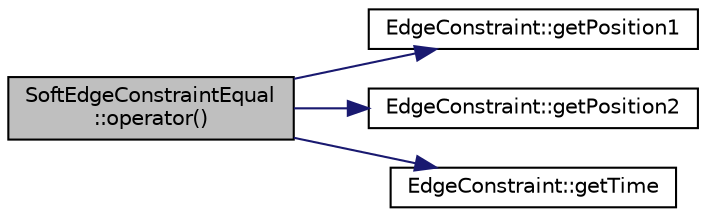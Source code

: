 digraph "SoftEdgeConstraintEqual::operator()"
{
 // INTERACTIVE_SVG=YES
 // LATEX_PDF_SIZE
  edge [fontname="Helvetica",fontsize="10",labelfontname="Helvetica",labelfontsize="10"];
  node [fontname="Helvetica",fontsize="10",shape=record];
  rankdir="LR";
  Node1 [label="SoftEdgeConstraintEqual\l::operator()",height=0.2,width=0.4,color="black", fillcolor="grey75", style="filled", fontcolor="black",tooltip=" "];
  Node1 -> Node2 [color="midnightblue",fontsize="10",style="solid",fontname="Helvetica"];
  Node2 [label="EdgeConstraint::getPosition1",height=0.2,width=0.4,color="black", fillcolor="white", style="filled",URL="$classEdgeConstraint.html#a466908d69c6881694fe53a23cc62c5d9",tooltip=" "];
  Node1 -> Node3 [color="midnightblue",fontsize="10",style="solid",fontname="Helvetica"];
  Node3 [label="EdgeConstraint::getPosition2",height=0.2,width=0.4,color="black", fillcolor="white", style="filled",URL="$classEdgeConstraint.html#ad2fbdf3fb124655ee081c9efbb420b85",tooltip=" "];
  Node1 -> Node4 [color="midnightblue",fontsize="10",style="solid",fontname="Helvetica"];
  Node4 [label="EdgeConstraint::getTime",height=0.2,width=0.4,color="black", fillcolor="white", style="filled",URL="$classEdgeConstraint.html#a993ffecc11fb54e7e179fa2aa1c20a7e",tooltip=" "];
}
